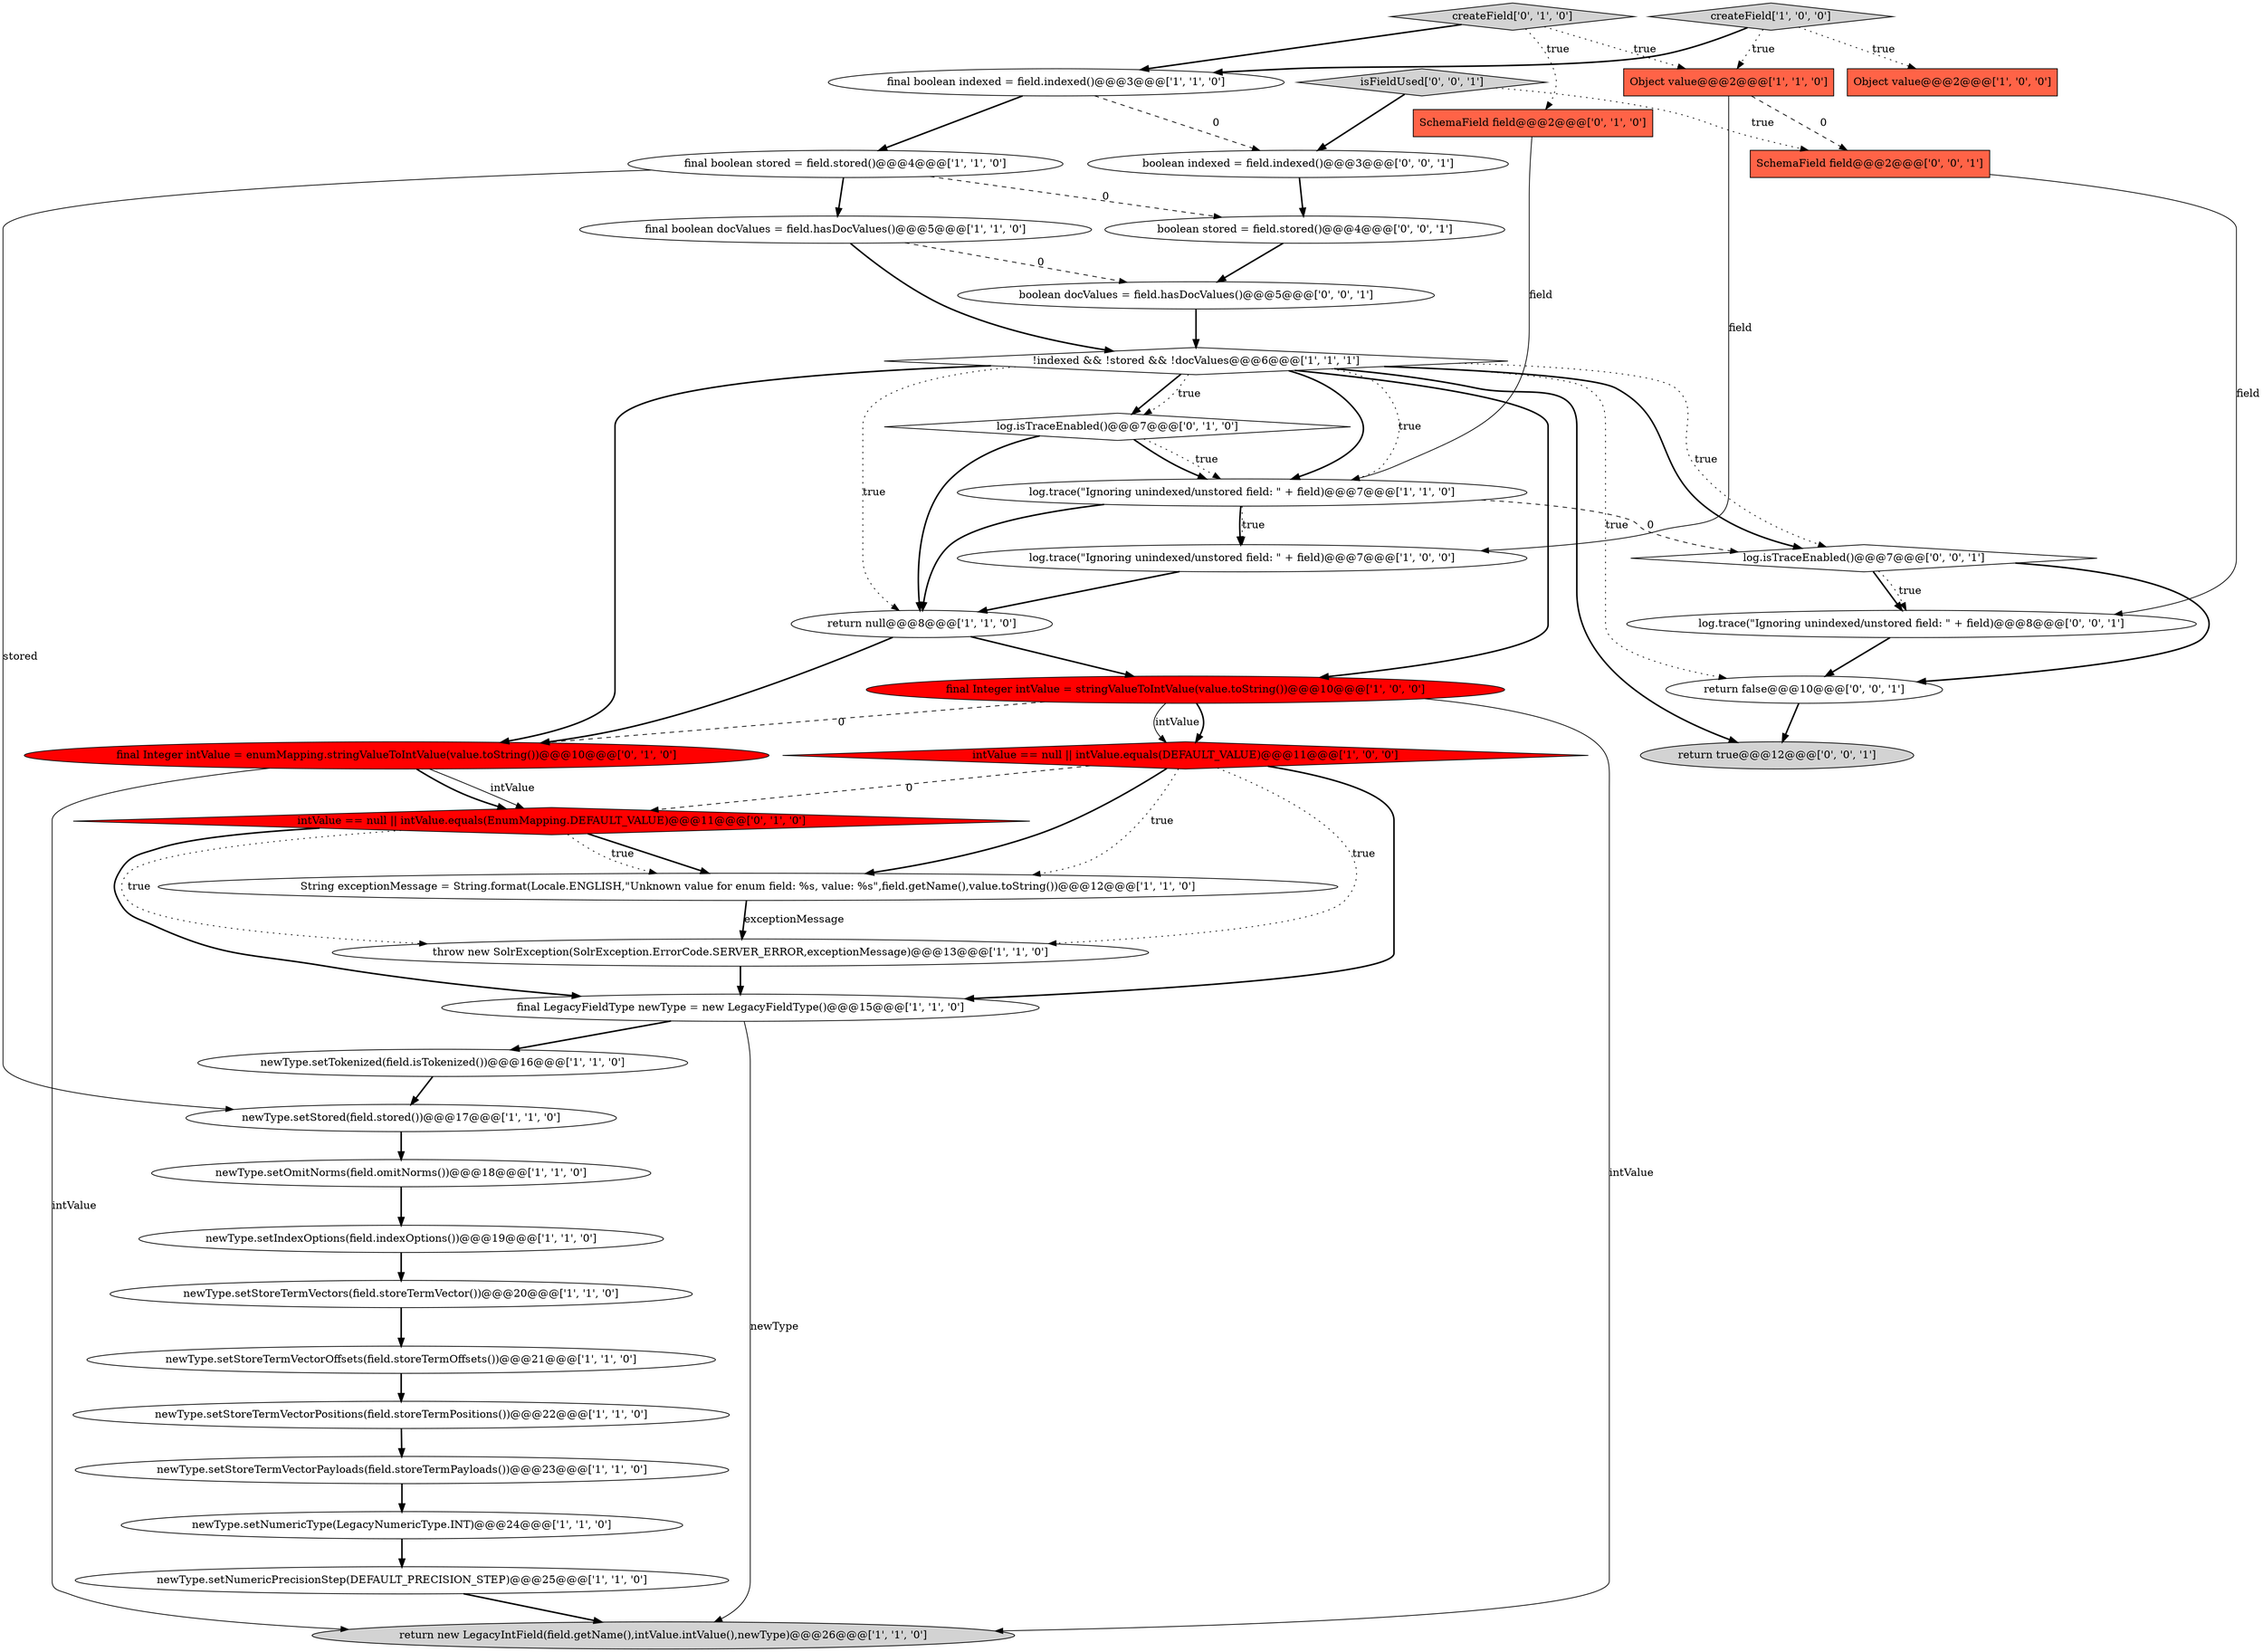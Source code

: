 digraph {
24 [style = filled, label = "!indexed && !stored && !docValues@@@6@@@['1', '1', '1']", fillcolor = white, shape = diamond image = "AAA0AAABBB1BBB"];
9 [style = filled, label = "newType.setOmitNorms(field.omitNorms())@@@18@@@['1', '1', '0']", fillcolor = white, shape = ellipse image = "AAA0AAABBB1BBB"];
8 [style = filled, label = "return null@@@8@@@['1', '1', '0']", fillcolor = white, shape = ellipse image = "AAA0AAABBB1BBB"];
17 [style = filled, label = "intValue == null || intValue.equals(DEFAULT_VALUE)@@@11@@@['1', '0', '0']", fillcolor = red, shape = diamond image = "AAA1AAABBB1BBB"];
22 [style = filled, label = "Object value@@@2@@@['1', '1', '0']", fillcolor = tomato, shape = box image = "AAA0AAABBB1BBB"];
33 [style = filled, label = "return true@@@12@@@['0', '0', '1']", fillcolor = lightgray, shape = ellipse image = "AAA0AAABBB3BBB"];
15 [style = filled, label = "createField['1', '0', '0']", fillcolor = lightgray, shape = diamond image = "AAA0AAABBB1BBB"];
31 [style = filled, label = "log.isTraceEnabled()@@@7@@@['0', '0', '1']", fillcolor = white, shape = diamond image = "AAA0AAABBB3BBB"];
27 [style = filled, label = "intValue == null || intValue.equals(EnumMapping.DEFAULT_VALUE)@@@11@@@['0', '1', '0']", fillcolor = red, shape = diamond image = "AAA1AAABBB2BBB"];
29 [style = filled, label = "final Integer intValue = enumMapping.stringValueToIntValue(value.toString())@@@10@@@['0', '1', '0']", fillcolor = red, shape = ellipse image = "AAA1AAABBB2BBB"];
1 [style = filled, label = "final LegacyFieldType newType = new LegacyFieldType()@@@15@@@['1', '1', '0']", fillcolor = white, shape = ellipse image = "AAA0AAABBB1BBB"];
11 [style = filled, label = "newType.setNumericType(LegacyNumericType.INT)@@@24@@@['1', '1', '0']", fillcolor = white, shape = ellipse image = "AAA0AAABBB1BBB"];
36 [style = filled, label = "isFieldUsed['0', '0', '1']", fillcolor = lightgray, shape = diamond image = "AAA0AAABBB3BBB"];
14 [style = filled, label = "final Integer intValue = stringValueToIntValue(value.toString())@@@10@@@['1', '0', '0']", fillcolor = red, shape = ellipse image = "AAA1AAABBB1BBB"];
39 [style = filled, label = "boolean stored = field.stored()@@@4@@@['0', '0', '1']", fillcolor = white, shape = ellipse image = "AAA0AAABBB3BBB"];
23 [style = filled, label = "newType.setStoreTermVectors(field.storeTermVector())@@@20@@@['1', '1', '0']", fillcolor = white, shape = ellipse image = "AAA0AAABBB1BBB"];
5 [style = filled, label = "newType.setStored(field.stored())@@@17@@@['1', '1', '0']", fillcolor = white, shape = ellipse image = "AAA0AAABBB1BBB"];
20 [style = filled, label = "final boolean indexed = field.indexed()@@@3@@@['1', '1', '0']", fillcolor = white, shape = ellipse image = "AAA0AAABBB1BBB"];
38 [style = filled, label = "return false@@@10@@@['0', '0', '1']", fillcolor = white, shape = ellipse image = "AAA0AAABBB3BBB"];
34 [style = filled, label = "SchemaField field@@@2@@@['0', '0', '1']", fillcolor = tomato, shape = box image = "AAA0AAABBB3BBB"];
21 [style = filled, label = "final boolean docValues = field.hasDocValues()@@@5@@@['1', '1', '0']", fillcolor = white, shape = ellipse image = "AAA0AAABBB1BBB"];
35 [style = filled, label = "boolean docValues = field.hasDocValues()@@@5@@@['0', '0', '1']", fillcolor = white, shape = ellipse image = "AAA0AAABBB3BBB"];
6 [style = filled, label = "final boolean stored = field.stored()@@@4@@@['1', '1', '0']", fillcolor = white, shape = ellipse image = "AAA0AAABBB1BBB"];
18 [style = filled, label = "return new LegacyIntField(field.getName(),intValue.intValue(),newType)@@@26@@@['1', '1', '0']", fillcolor = lightgray, shape = ellipse image = "AAA0AAABBB1BBB"];
7 [style = filled, label = "throw new SolrException(SolrException.ErrorCode.SERVER_ERROR,exceptionMessage)@@@13@@@['1', '1', '0']", fillcolor = white, shape = ellipse image = "AAA0AAABBB1BBB"];
16 [style = filled, label = "log.trace(\"Ignoring unindexed/unstored field: \" + field)@@@7@@@['1', '1', '0']", fillcolor = white, shape = ellipse image = "AAA0AAABBB1BBB"];
4 [style = filled, label = "newType.setIndexOptions(field.indexOptions())@@@19@@@['1', '1', '0']", fillcolor = white, shape = ellipse image = "AAA0AAABBB1BBB"];
28 [style = filled, label = "SchemaField field@@@2@@@['0', '1', '0']", fillcolor = tomato, shape = box image = "AAA0AAABBB2BBB"];
3 [style = filled, label = "log.trace(\"Ignoring unindexed/unstored field: \" + field)@@@7@@@['1', '0', '0']", fillcolor = white, shape = ellipse image = "AAA0AAABBB1BBB"];
10 [style = filled, label = "newType.setTokenized(field.isTokenized())@@@16@@@['1', '1', '0']", fillcolor = white, shape = ellipse image = "AAA0AAABBB1BBB"];
12 [style = filled, label = "newType.setStoreTermVectorPositions(field.storeTermPositions())@@@22@@@['1', '1', '0']", fillcolor = white, shape = ellipse image = "AAA0AAABBB1BBB"];
25 [style = filled, label = "newType.setStoreTermVectorPayloads(field.storeTermPayloads())@@@23@@@['1', '1', '0']", fillcolor = white, shape = ellipse image = "AAA0AAABBB1BBB"];
26 [style = filled, label = "log.isTraceEnabled()@@@7@@@['0', '1', '0']", fillcolor = white, shape = diamond image = "AAA0AAABBB2BBB"];
32 [style = filled, label = "log.trace(\"Ignoring unindexed/unstored field: \" + field)@@@8@@@['0', '0', '1']", fillcolor = white, shape = ellipse image = "AAA0AAABBB3BBB"];
37 [style = filled, label = "boolean indexed = field.indexed()@@@3@@@['0', '0', '1']", fillcolor = white, shape = ellipse image = "AAA0AAABBB3BBB"];
13 [style = filled, label = "newType.setStoreTermVectorOffsets(field.storeTermOffsets())@@@21@@@['1', '1', '0']", fillcolor = white, shape = ellipse image = "AAA0AAABBB1BBB"];
2 [style = filled, label = "Object value@@@2@@@['1', '0', '0']", fillcolor = tomato, shape = box image = "AAA0AAABBB1BBB"];
19 [style = filled, label = "newType.setNumericPrecisionStep(DEFAULT_PRECISION_STEP)@@@25@@@['1', '1', '0']", fillcolor = white, shape = ellipse image = "AAA0AAABBB1BBB"];
30 [style = filled, label = "createField['0', '1', '0']", fillcolor = lightgray, shape = diamond image = "AAA0AAABBB2BBB"];
0 [style = filled, label = "String exceptionMessage = String.format(Locale.ENGLISH,\"Unknown value for enum field: %s, value: %s\",field.getName(),value.toString())@@@12@@@['1', '1', '0']", fillcolor = white, shape = ellipse image = "AAA0AAABBB1BBB"];
16->3 [style = bold, label=""];
17->0 [style = dotted, label="true"];
19->18 [style = bold, label=""];
27->1 [style = bold, label=""];
7->1 [style = bold, label=""];
17->1 [style = bold, label=""];
5->9 [style = bold, label=""];
16->8 [style = bold, label=""];
27->0 [style = bold, label=""];
29->18 [style = solid, label="intValue"];
16->31 [style = dashed, label="0"];
30->20 [style = bold, label=""];
6->21 [style = bold, label=""];
31->32 [style = bold, label=""];
15->2 [style = dotted, label="true"];
9->4 [style = bold, label=""];
1->18 [style = solid, label="newType"];
24->31 [style = dotted, label="true"];
8->14 [style = bold, label=""];
34->32 [style = solid, label="field"];
14->17 [style = bold, label=""];
15->22 [style = dotted, label="true"];
26->8 [style = bold, label=""];
21->24 [style = bold, label=""];
24->29 [style = bold, label=""];
31->38 [style = bold, label=""];
20->6 [style = bold, label=""];
22->34 [style = dashed, label="0"];
11->19 [style = bold, label=""];
4->23 [style = bold, label=""];
6->5 [style = solid, label="stored"];
20->37 [style = dashed, label="0"];
24->16 [style = dotted, label="true"];
16->3 [style = dotted, label="true"];
35->24 [style = bold, label=""];
24->14 [style = bold, label=""];
0->7 [style = bold, label=""];
31->32 [style = dotted, label="true"];
24->33 [style = bold, label=""];
24->16 [style = bold, label=""];
24->26 [style = bold, label=""];
26->16 [style = bold, label=""];
29->27 [style = bold, label=""];
32->38 [style = bold, label=""];
24->38 [style = dotted, label="true"];
17->0 [style = bold, label=""];
0->7 [style = solid, label="exceptionMessage"];
28->16 [style = solid, label="field"];
10->5 [style = bold, label=""];
13->12 [style = bold, label=""];
27->7 [style = dotted, label="true"];
24->31 [style = bold, label=""];
24->26 [style = dotted, label="true"];
23->13 [style = bold, label=""];
25->11 [style = bold, label=""];
27->0 [style = dotted, label="true"];
12->25 [style = bold, label=""];
3->8 [style = bold, label=""];
15->20 [style = bold, label=""];
39->35 [style = bold, label=""];
29->27 [style = solid, label="intValue"];
17->7 [style = dotted, label="true"];
26->16 [style = dotted, label="true"];
36->37 [style = bold, label=""];
21->35 [style = dashed, label="0"];
14->17 [style = solid, label="intValue"];
24->8 [style = dotted, label="true"];
38->33 [style = bold, label=""];
30->28 [style = dotted, label="true"];
1->10 [style = bold, label=""];
30->22 [style = dotted, label="true"];
36->34 [style = dotted, label="true"];
14->29 [style = dashed, label="0"];
8->29 [style = bold, label=""];
37->39 [style = bold, label=""];
14->18 [style = solid, label="intValue"];
22->3 [style = solid, label="field"];
6->39 [style = dashed, label="0"];
17->27 [style = dashed, label="0"];
}
